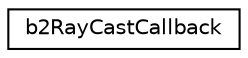 digraph "Graphical Class Hierarchy"
{
 // LATEX_PDF_SIZE
  edge [fontname="Helvetica",fontsize="10",labelfontname="Helvetica",labelfontsize="10"];
  node [fontname="Helvetica",fontsize="10",shape=record];
  rankdir="LR";
  Node0 [label="b2RayCastCallback",height=0.2,width=0.4,color="black", fillcolor="white", style="filled",URL="$classb2RayCastCallback.html",tooltip=" "];
}
